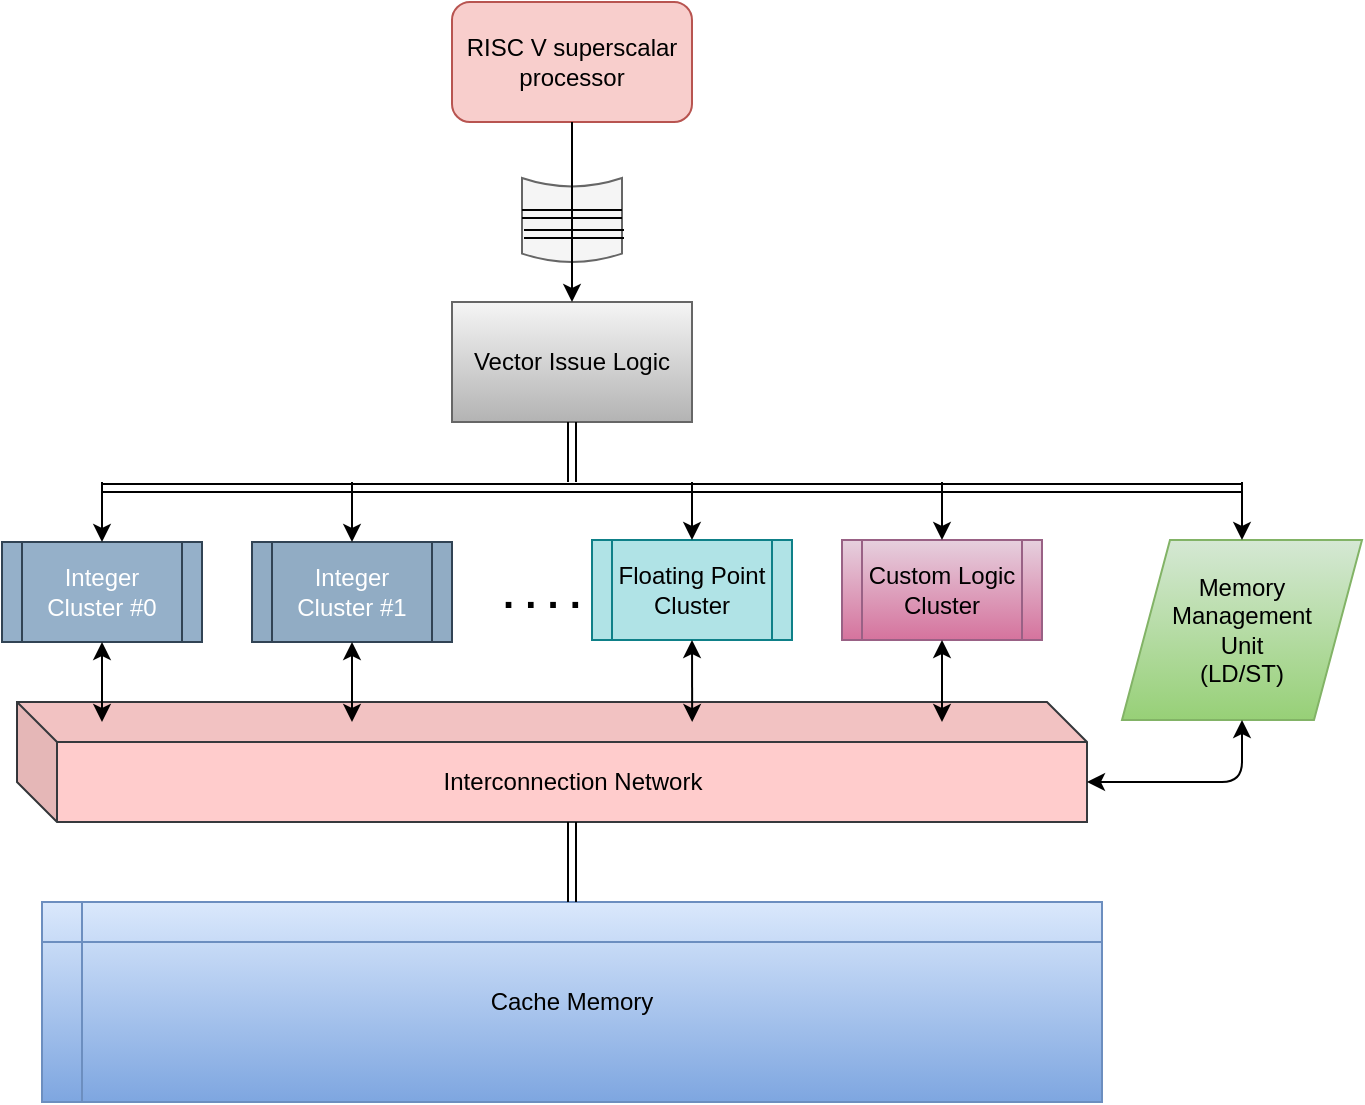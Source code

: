 <mxfile version="10.6.6" type="github"><diagram id="Hk-CQe-dLr22wac4dY-F" name="Page-1"><mxGraphModel dx="1015" dy="770" grid="1" gridSize="10" guides="1" tooltips="1" connect="1" arrows="1" fold="1" page="1" pageScale="1" pageWidth="850" pageHeight="1100" math="0" shadow="0"><root><mxCell id="0"/><mxCell id="1" parent="0"/><mxCell id="KiV1c3s7Rzw8HO5FJVdt-14" value="Interconnection Network" style="shape=cube;whiteSpace=wrap;html=1;boundedLbl=1;backgroundOutline=1;darkOpacity=0.05;darkOpacity2=0.1;fillColor=#ffcccc;strokeColor=#36393d;" parent="1" vertex="1"><mxGeometry x="147.5" y="400" width="535" height="60" as="geometry"/></mxCell><mxCell id="KiV1c3s7Rzw8HO5FJVdt-1" value="RISC V superscalar processor" style="rounded=1;whiteSpace=wrap;html=1;fillColor=#f8cecc;strokeColor=#b85450;" parent="1" vertex="1"><mxGeometry x="365" y="50" width="120" height="60" as="geometry"/></mxCell><mxCell id="KiV1c3s7Rzw8HO5FJVdt-2" value="" style="shape=dataStorage;whiteSpace=wrap;html=1;rotation=-90;fillColor=#f5f5f5;strokeColor=#666666;fontColor=#333333;" parent="1" vertex="1"><mxGeometry x="404" y="134" width="42" height="50" as="geometry"/></mxCell><mxCell id="KiV1c3s7Rzw8HO5FJVdt-3" value="" style="shape=link;html=1;entryX=0.5;entryY=1;entryDx=0;entryDy=0;exitX=0.5;exitY=0;exitDx=0;exitDy=0;" parent="1" edge="1"><mxGeometry width="50" height="50" relative="1" as="geometry"><mxPoint x="400" y="156" as="sourcePoint"/><mxPoint x="450" y="156" as="targetPoint"/></mxGeometry></mxCell><mxCell id="KiV1c3s7Rzw8HO5FJVdt-4" value="" style="shape=link;html=1;entryX=0.5;entryY=1;entryDx=0;entryDy=0;exitX=0.5;exitY=0;exitDx=0;exitDy=0;" parent="1" edge="1"><mxGeometry width="50" height="50" relative="1" as="geometry"><mxPoint x="401" y="166" as="sourcePoint"/><mxPoint x="451" y="166" as="targetPoint"/></mxGeometry></mxCell><mxCell id="KiV1c3s7Rzw8HO5FJVdt-5" value="Vector Issue Logic" style="rounded=0;whiteSpace=wrap;html=1;fillColor=#f5f5f5;strokeColor=#666666;gradientColor=#b3b3b3;" parent="1" vertex="1"><mxGeometry x="365" y="200" width="120" height="60" as="geometry"/></mxCell><mxCell id="KiV1c3s7Rzw8HO5FJVdt-6" value="" style="shape=link;html=1;" parent="1" edge="1"><mxGeometry width="50" height="50" relative="1" as="geometry"><mxPoint x="190" y="293" as="sourcePoint"/><mxPoint x="760" y="293" as="targetPoint"/></mxGeometry></mxCell><mxCell id="KiV1c3s7Rzw8HO5FJVdt-8" value="Integer Cluster #0" style="shape=process;whiteSpace=wrap;html=1;backgroundOutline=1;fillColor=#95B0C9;strokeColor=#314354;fontColor=#ffffff;" parent="1" vertex="1"><mxGeometry x="140" y="320" width="100" height="50" as="geometry"/></mxCell><mxCell id="KiV1c3s7Rzw8HO5FJVdt-9" value="Integer Cluster #1" style="shape=process;whiteSpace=wrap;html=1;backgroundOutline=1;fillColor=#91ACC4;strokeColor=#314354;fontColor=#ffffff;" parent="1" vertex="1"><mxGeometry x="265" y="320" width="100" height="50" as="geometry"/></mxCell><mxCell id="KiV1c3s7Rzw8HO5FJVdt-10" value="&lt;b&gt;&lt;font style=&quot;font-size: 20px&quot;&gt;. . . .&lt;/font&gt;&lt;/b&gt;" style="text;html=1;strokeColor=none;fillColor=none;align=center;verticalAlign=middle;whiteSpace=wrap;rounded=0;" parent="1" vertex="1"><mxGeometry x="380" y="335" width="60" height="20" as="geometry"/></mxCell><mxCell id="KiV1c3s7Rzw8HO5FJVdt-11" value="Floating Point Cluster" style="shape=process;whiteSpace=wrap;html=1;backgroundOutline=1;fillColor=#b0e3e6;strokeColor=#0e8088;" parent="1" vertex="1"><mxGeometry x="435" y="319" width="100" height="50" as="geometry"/></mxCell><mxCell id="KiV1c3s7Rzw8HO5FJVdt-12" value="Custom Logic Cluster" style="shape=process;whiteSpace=wrap;html=1;backgroundOutline=1;gradientColor=#d5739d;fillColor=#e6d0de;strokeColor=#996185;" parent="1" vertex="1"><mxGeometry x="560" y="319" width="100" height="50" as="geometry"/></mxCell><mxCell id="KiV1c3s7Rzw8HO5FJVdt-15" value="Memory &lt;br&gt;Management&lt;br&gt;Unit&lt;br&gt;(LD/ST)&lt;br&gt;" style="shape=parallelogram;perimeter=parallelogramPerimeter;whiteSpace=wrap;html=1;gradientColor=#97d077;fillColor=#d5e8d4;strokeColor=#82b366;" parent="1" vertex="1"><mxGeometry x="700" y="319" width="120" height="90" as="geometry"/></mxCell><mxCell id="KiV1c3s7Rzw8HO5FJVdt-17" value="" style="endArrow=classic;html=1;entryX=0.5;entryY=0;entryDx=0;entryDy=0;" parent="1" target="KiV1c3s7Rzw8HO5FJVdt-8" edge="1"><mxGeometry width="50" height="50" relative="1" as="geometry"><mxPoint x="190" y="290" as="sourcePoint"/><mxPoint x="180" y="570" as="targetPoint"/></mxGeometry></mxCell><mxCell id="KiV1c3s7Rzw8HO5FJVdt-18" value="" style="endArrow=classic;html=1;entryX=0.5;entryY=0;entryDx=0;entryDy=0;" parent="1" target="KiV1c3s7Rzw8HO5FJVdt-9" edge="1"><mxGeometry width="50" height="50" relative="1" as="geometry"><mxPoint x="315" y="290" as="sourcePoint"/><mxPoint x="208" y="330" as="targetPoint"/></mxGeometry></mxCell><mxCell id="KiV1c3s7Rzw8HO5FJVdt-19" value="" style="endArrow=classic;html=1;entryX=0.5;entryY=0;entryDx=0;entryDy=0;" parent="1" target="KiV1c3s7Rzw8HO5FJVdt-11" edge="1"><mxGeometry width="50" height="50" relative="1" as="geometry"><mxPoint x="485" y="290" as="sourcePoint"/><mxPoint x="378" y="330" as="targetPoint"/></mxGeometry></mxCell><mxCell id="KiV1c3s7Rzw8HO5FJVdt-20" value="" style="endArrow=classic;html=1;entryX=0.5;entryY=0;entryDx=0;entryDy=0;" parent="1" target="KiV1c3s7Rzw8HO5FJVdt-12" edge="1"><mxGeometry width="50" height="50" relative="1" as="geometry"><mxPoint x="610" y="290" as="sourcePoint"/><mxPoint x="495" y="329" as="targetPoint"/></mxGeometry></mxCell><mxCell id="KiV1c3s7Rzw8HO5FJVdt-21" value="" style="endArrow=classic;html=1;entryX=0.5;entryY=0;entryDx=0;entryDy=0;" parent="1" target="KiV1c3s7Rzw8HO5FJVdt-15" edge="1"><mxGeometry width="50" height="50" relative="1" as="geometry"><mxPoint x="760" y="290" as="sourcePoint"/><mxPoint x="620" y="329" as="targetPoint"/></mxGeometry></mxCell><mxCell id="KiV1c3s7Rzw8HO5FJVdt-22" value="Cache Memory" style="shape=internalStorage;whiteSpace=wrap;html=1;backgroundOutline=1;fillColor=#dae8fc;strokeColor=#6c8ebf;gradientColor=#7ea6e0;" parent="1" vertex="1"><mxGeometry x="160" y="500" width="530" height="100" as="geometry"/></mxCell><mxCell id="KiV1c3s7Rzw8HO5FJVdt-23" value="" style="endArrow=classic;startArrow=classic;html=1;exitX=0.5;exitY=1;exitDx=0;exitDy=0;" parent="1" source="KiV1c3s7Rzw8HO5FJVdt-8" edge="1"><mxGeometry width="50" height="50" relative="1" as="geometry"><mxPoint x="140" y="670" as="sourcePoint"/><mxPoint x="190" y="410" as="targetPoint"/></mxGeometry></mxCell><mxCell id="KiV1c3s7Rzw8HO5FJVdt-25" value="" style="endArrow=classic;startArrow=classic;html=1;entryX=0.5;entryY=1;entryDx=0;entryDy=0;" parent="1" target="KiV1c3s7Rzw8HO5FJVdt-9" edge="1"><mxGeometry width="50" height="50" relative="1" as="geometry"><mxPoint x="315" y="410" as="sourcePoint"/><mxPoint x="350" y="370" as="targetPoint"/></mxGeometry></mxCell><mxCell id="KiV1c3s7Rzw8HO5FJVdt-26" value="" style="endArrow=classic;startArrow=classic;html=1;entryX=0.5;entryY=1;entryDx=0;entryDy=0;exitX=0.631;exitY=0.167;exitDx=0;exitDy=0;exitPerimeter=0;" parent="1" source="KiV1c3s7Rzw8HO5FJVdt-14" target="KiV1c3s7Rzw8HO5FJVdt-11" edge="1"><mxGeometry width="50" height="50" relative="1" as="geometry"><mxPoint x="325" y="420" as="sourcePoint"/><mxPoint x="325" y="380" as="targetPoint"/></mxGeometry></mxCell><mxCell id="KiV1c3s7Rzw8HO5FJVdt-27" value="" style="endArrow=classic;startArrow=classic;html=1;entryX=0.5;entryY=1;entryDx=0;entryDy=0;" parent="1" target="KiV1c3s7Rzw8HO5FJVdt-12" edge="1"><mxGeometry width="50" height="50" relative="1" as="geometry"><mxPoint x="610" y="410" as="sourcePoint"/><mxPoint x="495" y="379" as="targetPoint"/></mxGeometry></mxCell><mxCell id="KiV1c3s7Rzw8HO5FJVdt-28" value="" style="endArrow=classic;startArrow=classic;html=1;entryX=0.5;entryY=1;entryDx=0;entryDy=0;exitX=0;exitY=0;exitDx=535;exitDy=40;exitPerimeter=0;" parent="1" source="KiV1c3s7Rzw8HO5FJVdt-14" target="KiV1c3s7Rzw8HO5FJVdt-15" edge="1"><mxGeometry width="50" height="50" relative="1" as="geometry"><mxPoint x="720" y="470" as="sourcePoint"/><mxPoint x="770" y="420" as="targetPoint"/><Array as="points"><mxPoint x="760" y="440"/></Array></mxGeometry></mxCell><mxCell id="KiV1c3s7Rzw8HO5FJVdt-29" value="" style="shape=link;html=1;entryX=0;entryY=0;entryDx=277.5;entryDy=60;entryPerimeter=0;exitX=0.5;exitY=0;exitDx=0;exitDy=0;" parent="1" source="KiV1c3s7Rzw8HO5FJVdt-22" target="KiV1c3s7Rzw8HO5FJVdt-14" edge="1"><mxGeometry width="50" height="50" relative="1" as="geometry"><mxPoint x="140" y="670" as="sourcePoint"/><mxPoint x="190" y="620" as="targetPoint"/></mxGeometry></mxCell><mxCell id="KiV1c3s7Rzw8HO5FJVdt-30" value="" style="endArrow=classic;html=1;exitX=0.5;exitY=1;exitDx=0;exitDy=0;entryX=0.5;entryY=0;entryDx=0;entryDy=0;" parent="1" source="KiV1c3s7Rzw8HO5FJVdt-1" target="KiV1c3s7Rzw8HO5FJVdt-5" edge="1"><mxGeometry width="50" height="50" relative="1" as="geometry"><mxPoint x="140" y="670" as="sourcePoint"/><mxPoint x="190" y="620" as="targetPoint"/></mxGeometry></mxCell><mxCell id="KiV1c3s7Rzw8HO5FJVdt-31" value="" style="shape=link;html=1;entryX=0.5;entryY=1;entryDx=0;entryDy=0;" parent="1" target="KiV1c3s7Rzw8HO5FJVdt-5" edge="1"><mxGeometry width="50" height="50" relative="1" as="geometry"><mxPoint x="425" y="290" as="sourcePoint"/><mxPoint x="190" y="620" as="targetPoint"/></mxGeometry></mxCell></root></mxGraphModel></diagram></mxfile>